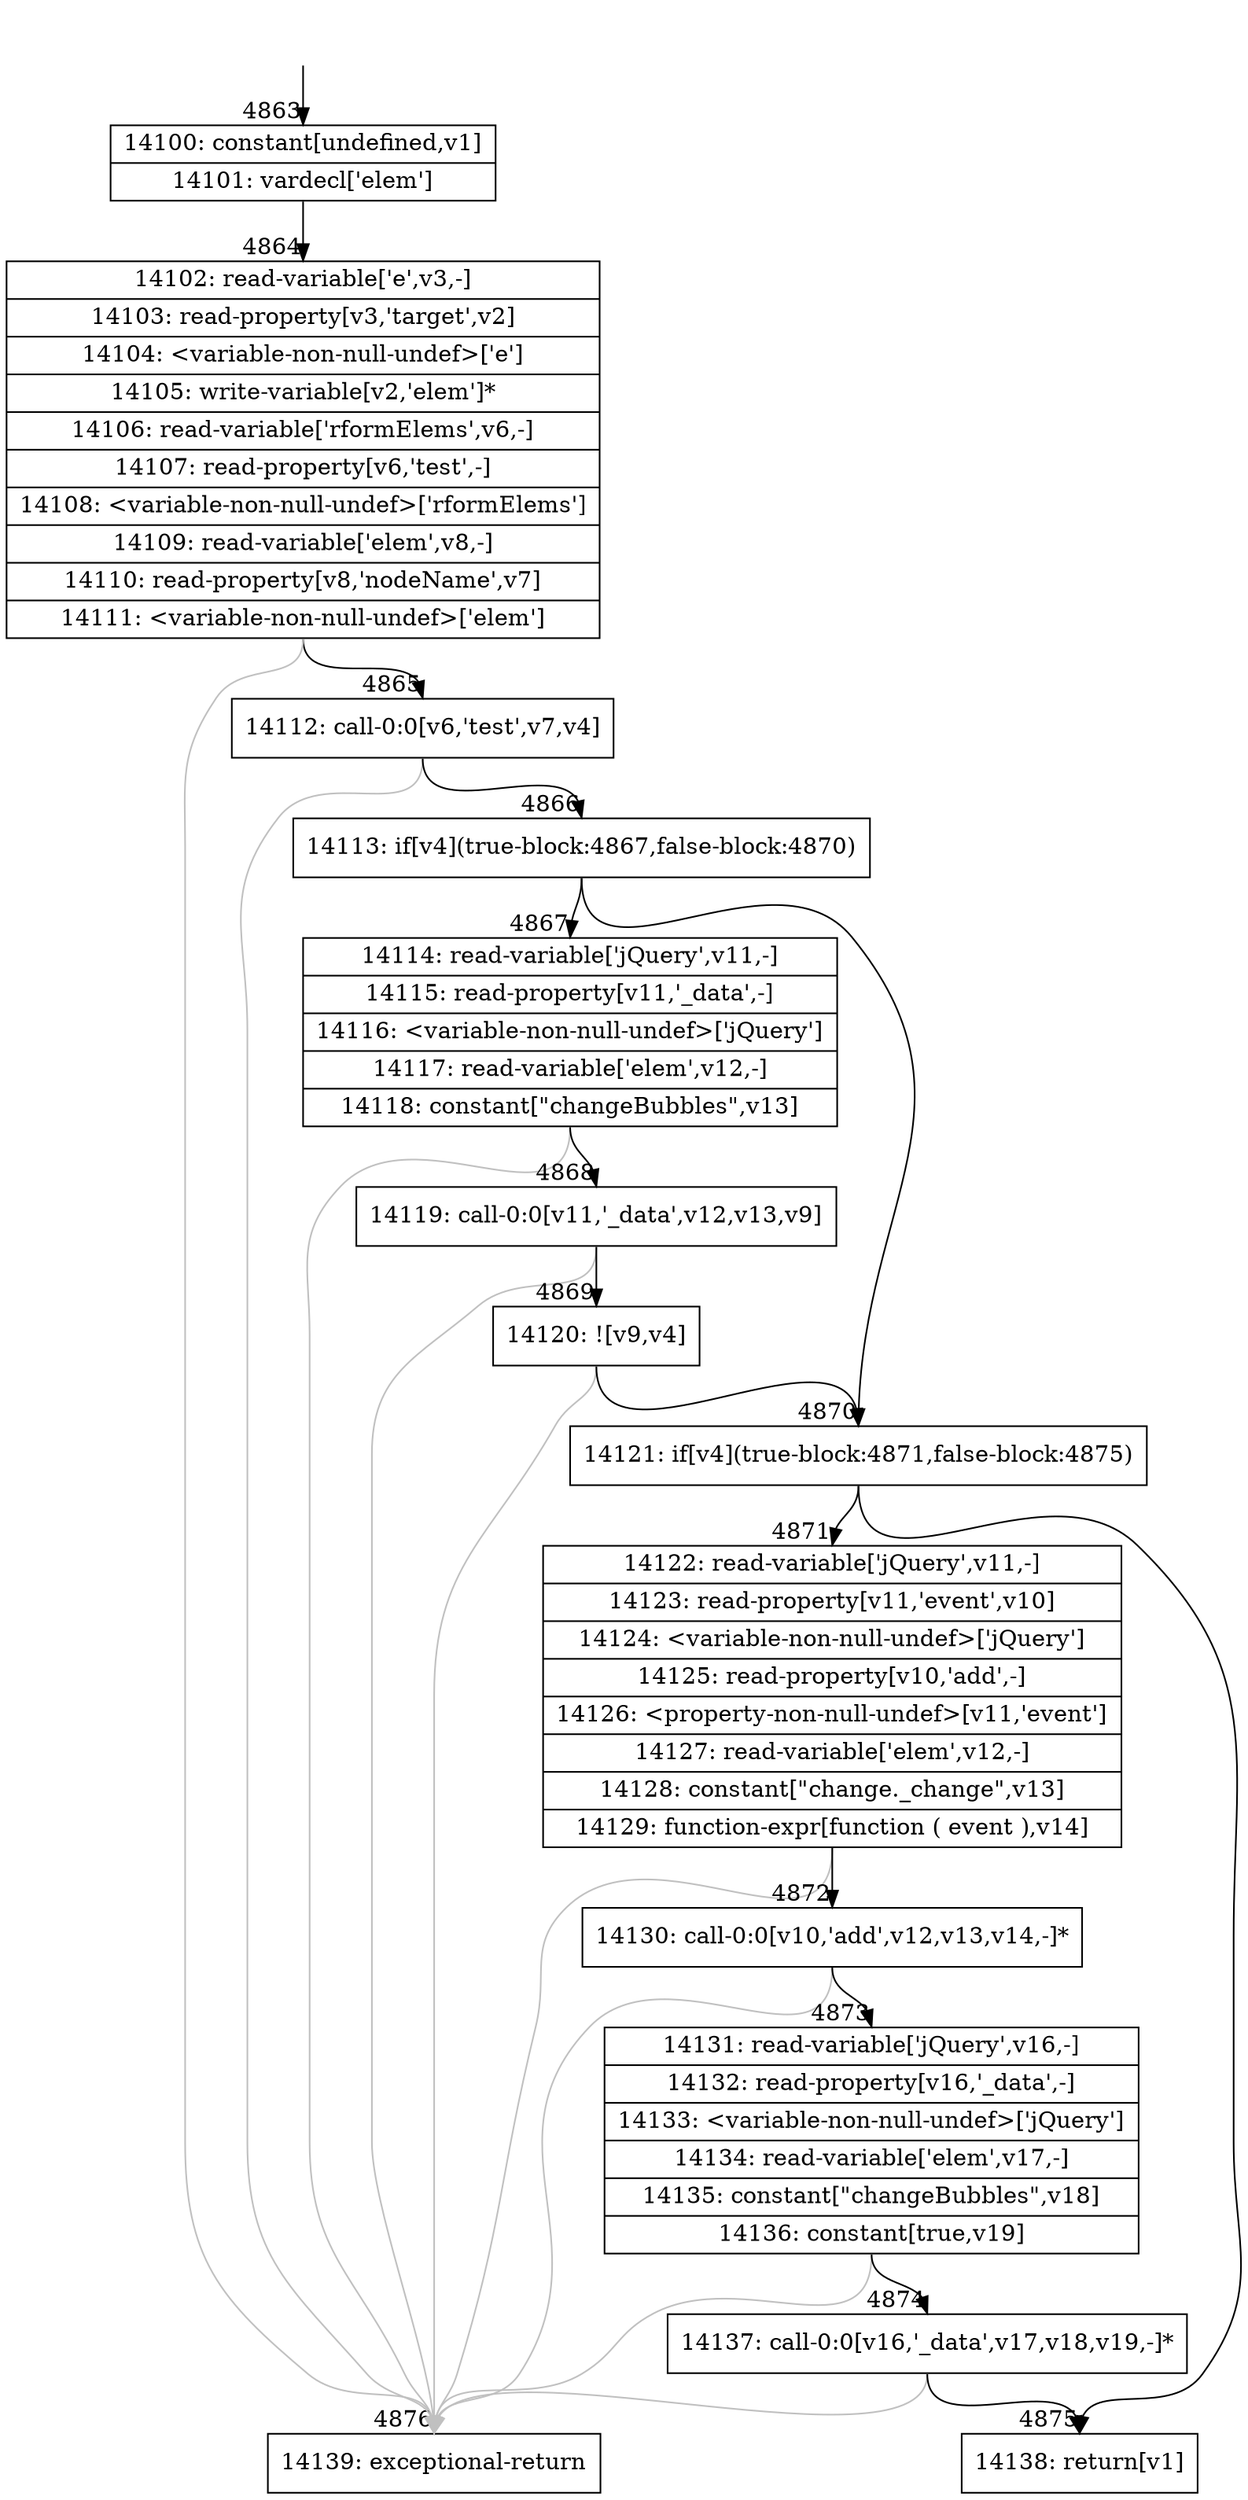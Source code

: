 digraph {
rankdir="TD"
BB_entry307[shape=none,label=""];
BB_entry307 -> BB4863 [tailport=s, headport=n, headlabel="    4863"]
BB4863 [shape=record label="{14100: constant[undefined,v1]|14101: vardecl['elem']}" ] 
BB4863 -> BB4864 [tailport=s, headport=n, headlabel="      4864"]
BB4864 [shape=record label="{14102: read-variable['e',v3,-]|14103: read-property[v3,'target',v2]|14104: \<variable-non-null-undef\>['e']|14105: write-variable[v2,'elem']*|14106: read-variable['rformElems',v6,-]|14107: read-property[v6,'test',-]|14108: \<variable-non-null-undef\>['rformElems']|14109: read-variable['elem',v8,-]|14110: read-property[v8,'nodeName',v7]|14111: \<variable-non-null-undef\>['elem']}" ] 
BB4864 -> BB4865 [tailport=s, headport=n, headlabel="      4865"]
BB4864 -> BB4876 [tailport=s, headport=n, color=gray, headlabel="      4876"]
BB4865 [shape=record label="{14112: call-0:0[v6,'test',v7,v4]}" ] 
BB4865 -> BB4866 [tailport=s, headport=n, headlabel="      4866"]
BB4865 -> BB4876 [tailport=s, headport=n, color=gray]
BB4866 [shape=record label="{14113: if[v4](true-block:4867,false-block:4870)}" ] 
BB4866 -> BB4870 [tailport=s, headport=n, headlabel="      4870"]
BB4866 -> BB4867 [tailport=s, headport=n, headlabel="      4867"]
BB4867 [shape=record label="{14114: read-variable['jQuery',v11,-]|14115: read-property[v11,'_data',-]|14116: \<variable-non-null-undef\>['jQuery']|14117: read-variable['elem',v12,-]|14118: constant[\"changeBubbles\",v13]}" ] 
BB4867 -> BB4868 [tailport=s, headport=n, headlabel="      4868"]
BB4867 -> BB4876 [tailport=s, headport=n, color=gray]
BB4868 [shape=record label="{14119: call-0:0[v11,'_data',v12,v13,v9]}" ] 
BB4868 -> BB4869 [tailport=s, headport=n, headlabel="      4869"]
BB4868 -> BB4876 [tailport=s, headport=n, color=gray]
BB4869 [shape=record label="{14120: ![v9,v4]}" ] 
BB4869 -> BB4870 [tailport=s, headport=n]
BB4869 -> BB4876 [tailport=s, headport=n, color=gray]
BB4870 [shape=record label="{14121: if[v4](true-block:4871,false-block:4875)}" ] 
BB4870 -> BB4871 [tailport=s, headport=n, headlabel="      4871"]
BB4870 -> BB4875 [tailport=s, headport=n, headlabel="      4875"]
BB4871 [shape=record label="{14122: read-variable['jQuery',v11,-]|14123: read-property[v11,'event',v10]|14124: \<variable-non-null-undef\>['jQuery']|14125: read-property[v10,'add',-]|14126: \<property-non-null-undef\>[v11,'event']|14127: read-variable['elem',v12,-]|14128: constant[\"change._change\",v13]|14129: function-expr[function ( event ),v14]}" ] 
BB4871 -> BB4872 [tailport=s, headport=n, headlabel="      4872"]
BB4871 -> BB4876 [tailport=s, headport=n, color=gray]
BB4872 [shape=record label="{14130: call-0:0[v10,'add',v12,v13,v14,-]*}" ] 
BB4872 -> BB4873 [tailport=s, headport=n, headlabel="      4873"]
BB4872 -> BB4876 [tailport=s, headport=n, color=gray]
BB4873 [shape=record label="{14131: read-variable['jQuery',v16,-]|14132: read-property[v16,'_data',-]|14133: \<variable-non-null-undef\>['jQuery']|14134: read-variable['elem',v17,-]|14135: constant[\"changeBubbles\",v18]|14136: constant[true,v19]}" ] 
BB4873 -> BB4874 [tailport=s, headport=n, headlabel="      4874"]
BB4873 -> BB4876 [tailport=s, headport=n, color=gray]
BB4874 [shape=record label="{14137: call-0:0[v16,'_data',v17,v18,v19,-]*}" ] 
BB4874 -> BB4875 [tailport=s, headport=n]
BB4874 -> BB4876 [tailport=s, headport=n, color=gray]
BB4875 [shape=record label="{14138: return[v1]}" ] 
BB4876 [shape=record label="{14139: exceptional-return}" ] 
}
